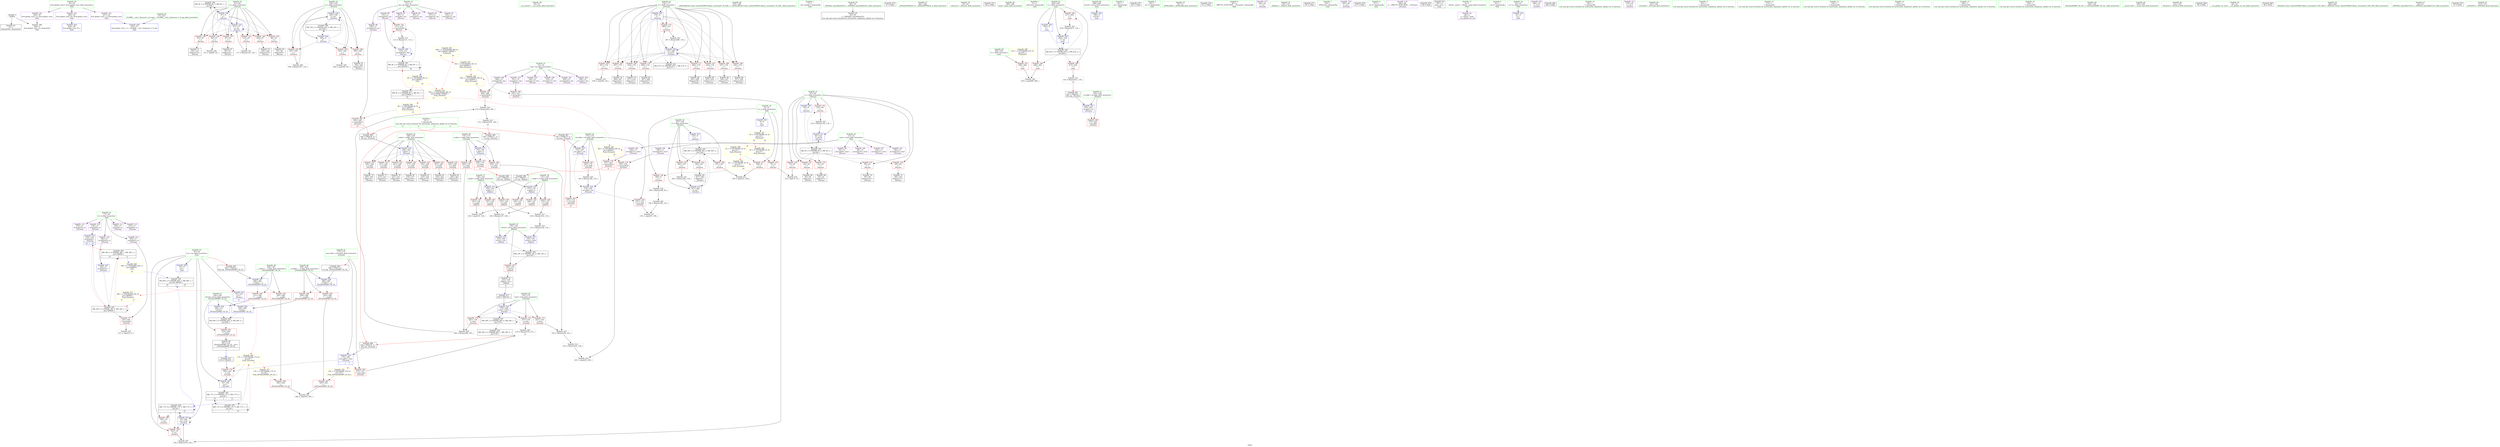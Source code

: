 digraph "SVFG" {
	label="SVFG";

	Node0x5649f27b2690 [shape=record,color=grey,label="{NodeID: 0\nNullPtr}"];
	Node0x5649f27b2690 -> Node0x5649f27d5890[style=solid];
	Node0x5649f27b2690 -> Node0x5649f27d8010[style=solid];
	Node0x5649f27f9c40 [shape=record,color=black,label="{NodeID: 360\nMR_6V_2 = PHI(MR_6V_4, MR_6V_1, )\npts\{68 \}\n}"];
	Node0x5649f27f9c40 -> Node0x5649f27d81e0[style=dashed];
	Node0x5649f27d7560 [shape=record,color=red,label="{NodeID: 194\n349\<--329\n\<--j\n_Z5solvei\n}"];
	Node0x5649f27d7560 -> Node0x5649f27d6fb0[style=solid];
	Node0x5649f27d4720 [shape=record,color=purple,label="{NodeID: 111\n206\<--17\narrayidx\<--b\n_Z3runiiii\n}"];
	Node0x5649f27d2930 [shape=record,color=green,label="{NodeID: 28\n50\<--51\n__cxa_atexit\<--__cxa_atexit_field_insensitive\n}"];
	Node0x5649f28199c0 [shape=record,color=black,label="{NodeID: 471\n228 = PHI(132, )\n}"];
	Node0x5649f28199c0 -> Node0x5649f27d8ee0[style=solid];
	Node0x5649f27d8d40 [shape=record,color=blue,label="{NodeID: 222\n176\<--9\ni\<--\n_Z3runiiii\n}"];
	Node0x5649f27d8d40 -> Node0x5649f27dbbb0[style=dashed];
	Node0x5649f27d8d40 -> Node0x5649f27dbc80[style=dashed];
	Node0x5649f27d8d40 -> Node0x5649f27dbd50[style=dashed];
	Node0x5649f27d8d40 -> Node0x5649f27dbe20[style=dashed];
	Node0x5649f27d8d40 -> Node0x5649f27dbef0[style=dashed];
	Node0x5649f27d8d40 -> Node0x5649f27dbfc0[style=dashed];
	Node0x5649f27d8d40 -> Node0x5649f27dc090[style=dashed];
	Node0x5649f27d8d40 -> Node0x5649f27dc160[style=dashed];
	Node0x5649f27d8d40 -> Node0x5649f27dc230[style=dashed];
	Node0x5649f27d8d40 -> Node0x5649f27d9080[style=dashed];
	Node0x5649f27d8d40 -> Node0x5649f27f4310[style=dashed];
	Node0x5649f27da760 [shape=record,color=red,label="{NodeID: 139\n101\<--67\n\<--j\n_Z4scanv\n}"];
	Node0x5649f27da760 -> Node0x5649f27d5f70[style=solid];
	Node0x5649f27d5220 [shape=record,color=green,label="{NodeID: 56\n379\<--380\n_ZSt4endlIcSt11char_traitsIcEERSt13basic_ostreamIT_T0_ES6_\<--_ZSt4endlIcSt11char_traitsIcEERSt13basic_ostreamIT_T0_ES6__field_insensitive\n}"];
	Node0x5649f27e7a70 [shape=record,color=grey,label="{NodeID: 333\n202 = cmp(201, 82, )\n}"];
	Node0x5649f27dbe20 [shape=record,color=red,label="{NodeID: 167\n224\<--176\n\<--i\n_Z3runiiii\n}"];
	Node0x5649f27dbe20 -> Node0x5649f27d66c0[style=solid];
	Node0x5649f27d6a00 [shape=record,color=black,label="{NodeID: 84\n257\<--256\nidxprom22\<--\n_Z3runiiii\n}"];
	Node0x5649f27d0c70 [shape=record,color=green,label="{NodeID: 1\n7\<--1\n__dso_handle\<--dummyObj\nGlob }"];
	Node0x5649f27fa140 [shape=record,color=black,label="{NodeID: 361\nMR_8V_2 = PHI(MR_8V_3, MR_8V_1, )\npts\{120000 \}\n|{|<s3>18}}"];
	Node0x5649f27fa140 -> Node0x5649f27da9d0[style=dashed];
	Node0x5649f27fa140 -> Node0x5649f27d82b0[style=dashed];
	Node0x5649f27fa140 -> Node0x5649f27fa140[style=dashed];
	Node0x5649f27fa140:s3 -> Node0x5649f2805180[style=dashed,color=blue];
	Node0x5649f27d7630 [shape=record,color=red,label="{NodeID: 195\n357\<--329\n\<--j\n_Z5solvei\n}"];
	Node0x5649f27d7630 -> Node0x5649f27e5670[style=solid];
	Node0x5649f27d47f0 [shape=record,color=purple,label="{NodeID: 112\n209\<--17\narrayidx3\<--b\n_Z3runiiii\n}"];
	Node0x5649f27d47f0 -> Node0x5649f27dc640[style=solid];
	Node0x5649f27d2a30 [shape=record,color=green,label="{NodeID: 29\n49\<--55\n_ZNSt8ios_base4InitD1Ev\<--_ZNSt8ios_base4InitD1Ev_field_insensitive\n}"];
	Node0x5649f27d2a30 -> Node0x5649f27d5a60[style=solid];
	Node0x5649f2819b50 [shape=record,color=black,label="{NodeID: 472\n47 = PHI()\n}"];
	Node0x5649f27d8e10 [shape=record,color=blue,label="{NodeID: 223\n218\<--118\narrayidx8\<--\n_Z3runiiii\n|{<s0>10|<s1>10}}"];
	Node0x5649f27d8e10:s0 -> Node0x5649f27f4d10[style=dashed,color=red];
	Node0x5649f27d8e10:s1 -> Node0x5649f27f9240[style=dashed,color=red];
	Node0x5649f27da830 [shape=record,color=red,label="{NodeID: 140\n108\<--67\n\<--j\n_Z4scanv\n}"];
	Node0x5649f27da830 -> Node0x5649f27d6110[style=solid];
	Node0x5649f27d5320 [shape=record,color=green,label="{NodeID: 57\n381\<--382\n_ZNSolsEPFRSoS_E\<--_ZNSolsEPFRSoS_E_field_insensitive\n}"];
	Node0x5649f27e7bf0 [shape=record,color=grey,label="{NodeID: 334\n241 = cmp(233, 240, )\n}"];
	Node0x5649f27dbef0 [shape=record,color=red,label="{NodeID: 168\n237\<--176\n\<--i\n_Z3runiiii\n}"];
	Node0x5649f27dbef0 -> Node0x5649f27d6860[style=solid];
	Node0x5649f27d6ad0 [shape=record,color=black,label="{NodeID: 85\n264\<--263\nidxprom25\<--\n_Z3runiiii\n}"];
	Node0x5649f27d0d00 [shape=record,color=green,label="{NodeID: 2\n9\<--1\n\<--dummyObj\nCan only get source location for instruction, argument, global var or function.|{<s0>11|<s1>11|<s2>11|<s3>11}}"];
	Node0x5649f27d0d00:s0 -> Node0x5649f281a810[style=solid,color=red];
	Node0x5649f27d0d00:s1 -> Node0x5649f281aa20[style=solid,color=red];
	Node0x5649f27d0d00:s2 -> Node0x5649f281aba0[style=solid,color=red];
	Node0x5649f27d0d00:s3 -> Node0x5649f281ad20[style=solid,color=red];
	Node0x5649f27d7700 [shape=record,color=red,label="{NodeID: 196\n352\<--351\n\<--arrayidx5\n_Z5solvei\n}"];
	Node0x5649f27d7700 -> Node0x5649f27e5370[style=solid];
	Node0x5649f27d48c0 [shape=record,color=purple,label="{NodeID: 113\n215\<--17\narrayidx6\<--b\n_Z3runiiii\n}"];
	Node0x5649f27d2b30 [shape=record,color=green,label="{NodeID: 30\n62\<--63\n_Z4scanv\<--_Z4scanv_field_insensitive\n}"];
	Node0x5649f2819c20 [shape=record,color=black,label="{NodeID: 473\n104 = PHI()\n}"];
	Node0x5649f27dd7e0 [shape=record,color=yellow,style=double,label="{NodeID: 390\n8V_1 = ENCHI(MR_8V_0)\npts\{120000 \}\nFun[_Z3runiiii]|{|<s1>10}}"];
	Node0x5649f27dd7e0 -> Node0x5649f27dc8b0[style=dashed];
	Node0x5649f27dd7e0:s1 -> Node0x5649f27dd7e0[style=dashed,color=red];
	Node0x5649f27e5370 [shape=record,color=grey,label="{NodeID: 307\n354 = Binary(353, 352, )\n}"];
	Node0x5649f27e5370 -> Node0x5649f27e16a0[style=solid];
	Node0x5649f27d8ee0 [shape=record,color=blue,label="{NodeID: 224\n178\<--228\nwait\<--call13\n_Z3runiiii\n}"];
	Node0x5649f27d8ee0 -> Node0x5649f27dc300[style=dashed];
	Node0x5649f27d8ee0 -> Node0x5649f27dc3d0[style=dashed];
	Node0x5649f27d8ee0 -> Node0x5649f27dc4a0[style=dashed];
	Node0x5649f27d8ee0 -> Node0x5649f27f8d40[style=dashed];
	Node0x5649f27da900 [shape=record,color=red,label="{NodeID: 141\n116\<--67\n\<--j\n_Z4scanv\n}"];
	Node0x5649f27da900 -> Node0x5649f27e5af0[style=solid];
	Node0x5649f27d5420 [shape=record,color=green,label="{NodeID: 58\n395\<--396\nmain\<--main_field_insensitive\n}"];
	Node0x5649f27e7d70 [shape=record,color=grey,label="{NodeID: 335\n211 = cmp(210, 9, )\n}"];
	Node0x5649f27dbfc0 [shape=record,color=red,label="{NodeID: 169\n256\<--176\n\<--i\n_Z3runiiii\n}"];
	Node0x5649f27dbfc0 -> Node0x5649f27d6a00[style=solid];
	Node0x5649f27d6ba0 [shape=record,color=black,label="{NodeID: 86\n267\<--266\nidxprom27\<--\n_Z3runiiii\n}"];
	Node0x5649f27d0d90 [shape=record,color=green,label="{NodeID: 3\n21\<--1\n_ZSt3cin\<--dummyObj\nGlob }"];
	Node0x5649f27d77d0 [shape=record,color=red,label="{NodeID: 197\n409\<--400\n\<--t\nmain\n}"];
	Node0x5649f27d77d0 -> Node0x5649f27e7ef0[style=solid];
	Node0x5649f27d4990 [shape=record,color=purple,label="{NodeID: 114\n218\<--17\narrayidx8\<--b\n_Z3runiiii\n}"];
	Node0x5649f27d4990 -> Node0x5649f27d8e10[style=solid];
	Node0x5649f27d2c30 [shape=record,color=green,label="{NodeID: 31\n65\<--66\ni\<--i_field_insensitive\n_Z4scanv\n}"];
	Node0x5649f27d2c30 -> Node0x5649f27da010[style=solid];
	Node0x5649f27d2c30 -> Node0x5649f27da0e0[style=solid];
	Node0x5649f27d2c30 -> Node0x5649f27da1b0[style=solid];
	Node0x5649f27d2c30 -> Node0x5649f27da280[style=solid];
	Node0x5649f27d2c30 -> Node0x5649f27da350[style=solid];
	Node0x5649f27d2c30 -> Node0x5649f27da420[style=solid];
	Node0x5649f27d2c30 -> Node0x5649f27d8110[style=solid];
	Node0x5649f27d2c30 -> Node0x5649f27d8450[style=solid];
	Node0x5649f2819cf0 [shape=record,color=black,label="{NodeID: 474\n193 = PHI(291, )\n}"];
	Node0x5649f2819cf0 -> Node0x5649f27dc570[style=solid];
	Node0x5649f27dd8c0 [shape=record,color=yellow,style=double,label="{NodeID: 391\n32V_1 = ENCHI(MR_32V_0)\npts\{140000 \}\nFun[_Z3runiiii]|{|<s2>10}}"];
	Node0x5649f27dd8c0 -> Node0x5649f27dc710[style=dashed];
	Node0x5649f27dd8c0 -> Node0x5649f27dc7e0[style=dashed];
	Node0x5649f27dd8c0:s2 -> Node0x5649f27dd8c0[style=dashed,color=red];
	Node0x5649f27e54f0 [shape=record,color=grey,label="{NodeID: 308\n262 = Binary(260, 261, )\n}"];
	Node0x5649f27e54f0 -> Node0x5649f27e63f0[style=solid];
	Node0x5649f27d8fb0 [shape=record,color=blue,label="{NodeID: 225\n282\<--9\narrayidx35\<--\n_Z3runiiii\n}"];
	Node0x5649f27d8fb0 -> Node0x5649f27f9240[style=dashed];
	Node0x5649f27da9d0 [shape=record,color=red,label="{NodeID: 142\n111\<--110\n\<--arrayidx20\n_Z4scanv\n}"];
	Node0x5649f27da9d0 -> Node0x5649f27e5c70[style=solid];
	Node0x5649f27d5520 [shape=record,color=green,label="{NodeID: 59\n398\<--399\nretval\<--retval_field_insensitive\nmain\n}"];
	Node0x5649f27d5520 -> Node0x5649f27e1910[style=solid];
	Node0x5649f27e7ef0 [shape=record,color=grey,label="{NodeID: 336\n410 = cmp(408, 409, )\n}"];
	Node0x5649f27dc090 [shape=record,color=red,label="{NodeID: 170\n266\<--176\n\<--i\n_Z3runiiii\n}"];
	Node0x5649f27dc090 -> Node0x5649f27d6ba0[style=solid];
	Node0x5649f27d6c70 [shape=record,color=black,label="{NodeID: 87\n278\<--277\nidxprom32\<--\n_Z3runiiii\n}"];
	Node0x5649f27d0e20 [shape=record,color=green,label="{NodeID: 4\n24\<--1\n.str\<--dummyObj\nGlob }"];
	Node0x5649f27fb040 [shape=record,color=black,label="{NodeID: 364\nMR_40V_3 = PHI(MR_40V_4, MR_40V_2, )\npts\{295 \}\n}"];
	Node0x5649f27fb040 -> Node0x5649f27dca50[style=dashed];
	Node0x5649f27d78a0 [shape=record,color=red,label="{NodeID: 198\n408\<--402\n\<--i\nmain\n}"];
	Node0x5649f27d78a0 -> Node0x5649f27e7ef0[style=solid];
	Node0x5649f27d4a60 [shape=record,color=purple,label="{NodeID: 115\n279\<--17\narrayidx33\<--b\n_Z3runiiii\n}"];
	Node0x5649f27d2d00 [shape=record,color=green,label="{NodeID: 32\n67\<--68\nj\<--j_field_insensitive\n_Z4scanv\n}"];
	Node0x5649f27d2d00 -> Node0x5649f27da4f0[style=solid];
	Node0x5649f27d2d00 -> Node0x5649f27da5c0[style=solid];
	Node0x5649f27d2d00 -> Node0x5649f27da690[style=solid];
	Node0x5649f27d2d00 -> Node0x5649f27da760[style=solid];
	Node0x5649f27d2d00 -> Node0x5649f27da830[style=solid];
	Node0x5649f27d2d00 -> Node0x5649f27da900[style=solid];
	Node0x5649f27d2d00 -> Node0x5649f27d81e0[style=solid];
	Node0x5649f27d2d00 -> Node0x5649f27d8380[style=solid];
	Node0x5649f2819e50 [shape=record,color=black,label="{NodeID: 475\n367 = PHI()\n}"];
	Node0x5649f27dd9a0 [shape=record,color=yellow,style=double,label="{NodeID: 392\n34V_1 = ENCHI(MR_34V_0)\npts\{160000 \}\nFun[_Z3runiiii]|{|<s1>10}}"];
	Node0x5649f27dd9a0 -> Node0x5649f27dc980[style=dashed];
	Node0x5649f27dd9a0:s1 -> Node0x5649f27dd9a0[style=dashed,color=red];
	Node0x5649f27e5670 [shape=record,color=grey,label="{NodeID: 309\n358 = Binary(357, 118, )\n}"];
	Node0x5649f27e5670 -> Node0x5649f27e1770[style=solid];
	Node0x5649f27d9080 [shape=record,color=blue,label="{NodeID: 226\n176\<--287\ni\<--inc37\n_Z3runiiii\n}"];
	Node0x5649f27d9080 -> Node0x5649f27dbbb0[style=dashed];
	Node0x5649f27d9080 -> Node0x5649f27dbc80[style=dashed];
	Node0x5649f27d9080 -> Node0x5649f27dbd50[style=dashed];
	Node0x5649f27d9080 -> Node0x5649f27dbe20[style=dashed];
	Node0x5649f27d9080 -> Node0x5649f27dbef0[style=dashed];
	Node0x5649f27d9080 -> Node0x5649f27dbfc0[style=dashed];
	Node0x5649f27d9080 -> Node0x5649f27dc090[style=dashed];
	Node0x5649f27d9080 -> Node0x5649f27dc160[style=dashed];
	Node0x5649f27d9080 -> Node0x5649f27dc230[style=dashed];
	Node0x5649f27d9080 -> Node0x5649f27d9080[style=dashed];
	Node0x5649f27d9080 -> Node0x5649f27f4310[style=dashed];
	Node0x5649f27daaa0 [shape=record,color=red,label="{NodeID: 143\n159\<--135\n\<--retval\n_Z4distii\n}"];
	Node0x5649f27daaa0 -> Node0x5649f27d61e0[style=solid];
	Node0x5649f27d55f0 [shape=record,color=green,label="{NodeID: 60\n400\<--401\nt\<--t_field_insensitive\nmain\n}"];
	Node0x5649f27d55f0 -> Node0x5649f27d77d0[style=solid];
	Node0x5649f27e8070 [shape=record,color=grey,label="{NodeID: 337\n191 = cmp(187, 190, )\n}"];
	Node0x5649f27dc160 [shape=record,color=red,label="{NodeID: 171\n280\<--176\n\<--i\n_Z3runiiii\n}"];
	Node0x5649f27dc160 -> Node0x5649f27d6d40[style=solid];
	Node0x5649f27d6d40 [shape=record,color=black,label="{NodeID: 88\n281\<--280\nidxprom34\<--\n_Z3runiiii\n}"];
	Node0x5649f27d1660 [shape=record,color=green,label="{NodeID: 5\n26\<--1\n.str.1\<--dummyObj\nGlob }"];
	Node0x5649f27fb540 [shape=record,color=yellow,style=double,label="{NodeID: 365\n2V_1 = ENCHI(MR_2V_0)\npts\{10 \}\nFun[_Z4scanv]}"];
	Node0x5649f27fb540 -> Node0x5649f27d9c00[style=dashed];
	Node0x5649f27d7970 [shape=record,color=red,label="{NodeID: 199\n413\<--402\n\<--i\nmain\n}"];
	Node0x5649f27d7970 -> Node0x5649f27e6870[style=solid];
	Node0x5649f27d9420 [shape=record,color=purple,label="{NodeID: 116\n282\<--17\narrayidx35\<--b\n_Z3runiiii\n}"];
	Node0x5649f27d9420 -> Node0x5649f27d8fb0[style=solid];
	Node0x5649f27d2dd0 [shape=record,color=green,label="{NodeID: 33\n70\<--71\n_ZNSirsERi\<--_ZNSirsERi_field_insensitive\n}"];
	Node0x5649f2819f20 [shape=record,color=black,label="{NodeID: 476\n371 = PHI()\n}"];
	Node0x5649f27e57f0 [shape=record,color=grey,label="{NodeID: 310\n363 = Binary(362, 118, )\n}"];
	Node0x5649f27e57f0 -> Node0x5649f27e1840[style=solid];
	Node0x5649f27d9150 [shape=record,color=blue,label="{NodeID: 227\n296\<--292\n__a.addr\<--__a\n_ZSt3minIiERKT_S2_S2_\n}"];
	Node0x5649f27d9150 -> Node0x5649f27dcb20[style=dashed];
	Node0x5649f27d9150 -> Node0x5649f27dcbf0[style=dashed];
	Node0x5649f27dab70 [shape=record,color=red,label="{NodeID: 144\n144\<--137\n\<--x.addr\n_Z4distii\n}"];
	Node0x5649f27dab70 -> Node0x5649f27e81f0[style=solid];
	Node0x5649f27d56c0 [shape=record,color=green,label="{NodeID: 61\n402\<--403\ni\<--i_field_insensitive\nmain\n}"];
	Node0x5649f27d56c0 -> Node0x5649f27d78a0[style=solid];
	Node0x5649f27d56c0 -> Node0x5649f27d7970[style=solid];
	Node0x5649f27d56c0 -> Node0x5649f27d7a40[style=solid];
	Node0x5649f27d56c0 -> Node0x5649f27e19e0[style=solid];
	Node0x5649f27d56c0 -> Node0x5649f27e1ab0[style=solid];
	Node0x5649f27e81f0 [shape=record,color=grey,label="{NodeID: 338\n145 = cmp(143, 144, )\n}"];
	Node0x5649f27dc230 [shape=record,color=red,label="{NodeID: 172\n286\<--176\n\<--i\n_Z3runiiii\n}"];
	Node0x5649f27dc230 -> Node0x5649f27e69f0[style=solid];
	Node0x5649f27d6e10 [shape=record,color=black,label="{NodeID: 89\n291\<--314\n_ZSt3minIiERKT_S2_S2__ret\<--\n_ZSt3minIiERKT_S2_S2_\n|{<s0>7}}"];
	Node0x5649f27d6e10:s0 -> Node0x5649f2819cf0[style=solid,color=blue];
	Node0x5649f27d16f0 [shape=record,color=green,label="{NodeID: 6\n28\<--1\n__PRETTY_FUNCTION__._Z3runiiii\<--dummyObj\nGlob }"];
	Node0x5649f27d7a40 [shape=record,color=red,label="{NodeID: 200\n417\<--402\n\<--i\nmain\n}"];
	Node0x5649f27d7a40 -> Node0x5649f27e6b70[style=solid];
	Node0x5649f27d94f0 [shape=record,color=purple,label="{NodeID: 117\n244\<--24\n\<--.str\n_Z3runiiii\n}"];
	Node0x5649f27d2ed0 [shape=record,color=green,label="{NodeID: 34\n130\<--131\n_Z4distii\<--_Z4distii_field_insensitive\n}"];
	Node0x5649f2819ff0 [shape=record,color=black,label="{NodeID: 477\n375 = PHI()\n}"];
	Node0x5649f27e5970 [shape=record,color=grey,label="{NodeID: 311\n149 = Binary(147, 148, )\n}"];
	Node0x5649f27e5970 -> Node0x5649f27d86c0[style=solid];
	Node0x5649f27d9220 [shape=record,color=blue,label="{NodeID: 228\n298\<--293\n__b.addr\<--__b\n_ZSt3minIiERKT_S2_S2_\n}"];
	Node0x5649f27d9220 -> Node0x5649f27dccc0[style=dashed];
	Node0x5649f27d9220 -> Node0x5649f27dcd90[style=dashed];
	Node0x5649f27dac40 [shape=record,color=red,label="{NodeID: 145\n148\<--137\n\<--x.addr\n_Z4distii\n}"];
	Node0x5649f27dac40 -> Node0x5649f27e5970[style=solid];
	Node0x5649f27d5790 [shape=record,color=green,label="{NodeID: 62\n37\<--422\n_GLOBAL__sub_I_ifsmirnov_2_0.cpp\<--_GLOBAL__sub_I_ifsmirnov_2_0.cpp_field_insensitive\n}"];
	Node0x5649f27d5790 -> Node0x5649f27d7f10[style=solid];
	Node0x5649f27dc300 [shape=record,color=red,label="{NodeID: 173\n231\<--178\n\<--wait\n_Z3runiiii\n}"];
	Node0x5649f27dc300 -> Node0x5649f27e5f70[style=solid];
	Node0x5649f27d6ee0 [shape=record,color=black,label="{NodeID: 90\n347\<--346\nidxprom\<--\n_Z5solvei\n}"];
	Node0x5649f27d1780 [shape=record,color=green,label="{NodeID: 7\n30\<--1\n_ZSt4cout\<--dummyObj\nGlob }"];
	Node0x5649f27d7b10 [shape=record,color=blue,label="{NodeID: 201\n8\<--9\nn\<--\nGlob }"];
	Node0x5649f27d7b10 -> Node0x5649f27dde30[style=dashed];
	Node0x5649f27d95c0 [shape=record,color=purple,label="{NodeID: 118\n245\<--26\n\<--.str.1\n_Z3runiiii\n}"];
	Node0x5649f27d2fd0 [shape=record,color=green,label="{NodeID: 35\n135\<--136\nretval\<--retval_field_insensitive\n_Z4distii\n}"];
	Node0x5649f27d2fd0 -> Node0x5649f27daaa0[style=solid];
	Node0x5649f27d2fd0 -> Node0x5649f27d86c0[style=solid];
	Node0x5649f27d2fd0 -> Node0x5649f27d8790[style=solid];
	Node0x5649f281a0c0 [shape=record,color=black,label="{NodeID: 478\n377 = PHI()\n}"];
	Node0x5649f27e5af0 [shape=record,color=grey,label="{NodeID: 312\n117 = Binary(116, 118, )\n}"];
	Node0x5649f27e5af0 -> Node0x5649f27d8380[style=solid];
	Node0x5649f27d92f0 [shape=record,color=blue,label="{NodeID: 229\n294\<--308\nretval\<--\n_ZSt3minIiERKT_S2_S2_\n}"];
	Node0x5649f27d92f0 -> Node0x5649f27fb040[style=dashed];
	Node0x5649f27dad10 [shape=record,color=red,label="{NodeID: 146\n152\<--137\n\<--x.addr\n_Z4distii\n}"];
	Node0x5649f27dad10 -> Node0x5649f27e6270[style=solid];
	Node0x5649f27d5890 [shape=record,color=black,label="{NodeID: 63\n2\<--3\ndummyVal\<--dummyVal\n}"];
	Node0x5649f27dc3d0 [shape=record,color=red,label="{NodeID: 174\n261\<--178\n\<--wait\n_Z3runiiii\n}"];
	Node0x5649f27dc3d0 -> Node0x5649f27e54f0[style=solid];
	Node0x5649f27d6fb0 [shape=record,color=black,label="{NodeID: 91\n350\<--349\nidxprom4\<--\n_Z5solvei\n}"];
	Node0x5649f27d1810 [shape=record,color=green,label="{NodeID: 8\n31\<--1\n.str.2\<--dummyObj\nGlob }"];
	Node0x5649f27d7c10 [shape=record,color=blue,label="{NodeID: 202\n19\<--9\nres\<--\nGlob }"];
	Node0x5649f27d7c10 -> Node0x5649f27f7010[style=dashed];
	Node0x5649f27d9690 [shape=record,color=purple,label="{NodeID: 119\n246\<--28\n\<--__PRETTY_FUNCTION__._Z3runiiii\n_Z3runiiii\n}"];
	Node0x5649f27d30a0 [shape=record,color=green,label="{NodeID: 36\n137\<--138\nx.addr\<--x.addr_field_insensitive\n_Z4distii\n}"];
	Node0x5649f27d30a0 -> Node0x5649f27dab70[style=solid];
	Node0x5649f27d30a0 -> Node0x5649f27dac40[style=solid];
	Node0x5649f27d30a0 -> Node0x5649f27dad10[style=solid];
	Node0x5649f27d30a0 -> Node0x5649f27d8520[style=solid];
	Node0x5649f281a1c0 [shape=record,color=black,label="{NodeID: 479\n378 = PHI()\n}"];
	Node0x5649f27e5c70 [shape=record,color=grey,label="{NodeID: 313\n112 = Binary(111, 113, )\n}"];
	Node0x5649f27e5c70 -> Node0x5649f27d82b0[style=solid];
	Node0x5649f27e1290 [shape=record,color=blue,label="{NodeID: 230\n294\<--311\nretval\<--\n_ZSt3minIiERKT_S2_S2_\n}"];
	Node0x5649f27e1290 -> Node0x5649f27fb040[style=dashed];
	Node0x5649f27dade0 [shape=record,color=red,label="{NodeID: 147\n143\<--139\n\<--y.addr\n_Z4distii\n}"];
	Node0x5649f27dade0 -> Node0x5649f27e81f0[style=solid];
	Node0x5649f27d5990 [shape=record,color=black,label="{NodeID: 64\n397\<--9\nmain_ret\<--\nmain\n}"];
	Node0x5649f27dc4a0 [shape=record,color=red,label="{NodeID: 175\n273\<--178\n\<--wait\n_Z3runiiii\n}"];
	Node0x5649f27dc4a0 -> Node0x5649f27e6ff0[style=solid];
	Node0x5649f27d7080 [shape=record,color=purple,label="{NodeID: 92\n46\<--4\n\<--_ZStL8__ioinit\n__cxx_global_var_init\n}"];
	Node0x5649f27d18a0 [shape=record,color=green,label="{NodeID: 9\n33\<--1\n.str.3\<--dummyObj\nGlob }"];
	Node0x5649f27fc300 [shape=record,color=yellow,style=double,label="{NodeID: 369\n2V_1 = ENCHI(MR_2V_0)\npts\{10 \}\nFun[_Z5solvei]|{|<s1>11}}"];
	Node0x5649f27fc300 -> Node0x5649f27d9da0[style=dashed];
	Node0x5649f27fc300:s1 -> Node0x5649f27fcef0[style=dashed,color=red];
	Node0x5649f27d7d10 [shape=record,color=blue,label="{NodeID: 203\n22\<--9\ncc\<--\nGlob }"];
	Node0x5649f27d9760 [shape=record,color=purple,label="{NodeID: 120\n366\<--31\n\<--.str.2\n_Z5solvei\n}"];
	Node0x5649f27d3170 [shape=record,color=green,label="{NodeID: 37\n139\<--140\ny.addr\<--y.addr_field_insensitive\n_Z4distii\n}"];
	Node0x5649f27d3170 -> Node0x5649f27dade0[style=solid];
	Node0x5649f27d3170 -> Node0x5649f27daeb0[style=solid];
	Node0x5649f27d3170 -> Node0x5649f27daf80[style=solid];
	Node0x5649f27d3170 -> Node0x5649f27d85f0[style=solid];
	Node0x5649f281a290 [shape=record,color=black,label="{NodeID: 480\n405 = PHI()\n}"];
	Node0x5649f27dde30 [shape=record,color=yellow,style=double,label="{NodeID: 397\n2V_1 = ENCHI(MR_2V_0)\npts\{10 \}\nFun[main]|{<s0>18|<s1>19}}"];
	Node0x5649f27dde30:s0 -> Node0x5649f27fb540[style=dashed,color=red];
	Node0x5649f27dde30:s1 -> Node0x5649f27fc300[style=dashed,color=red];
	Node0x5649f27e5df0 [shape=record,color=grey,label="{NodeID: 314\n233 = Binary(232, 156, )\n}"];
	Node0x5649f27e5df0 -> Node0x5649f27e7bf0[style=solid];
	Node0x5649f27e1360 [shape=record,color=blue,label="{NodeID: 231\n325\<--324\ntn.addr\<--tn\n_Z5solvei\n}"];
	Node0x5649f27e1360 -> Node0x5649f27dd000[style=dashed];
	Node0x5649f27daeb0 [shape=record,color=red,label="{NodeID: 148\n147\<--139\n\<--y.addr\n_Z4distii\n}"];
	Node0x5649f27daeb0 -> Node0x5649f27e5970[style=solid];
	Node0x5649f27d5a60 [shape=record,color=black,label="{NodeID: 65\n48\<--49\n\<--_ZNSt8ios_base4InitD1Ev\nCan only get source location for instruction, argument, global var or function.}"];
	Node0x5649f27f3e10 [shape=record,color=black,label="{NodeID: 342\nMR_17V_3 = PHI(MR_17V_2, MR_17V_4, )\npts\{20 \}\n|{<s0>10|<s1>11}}"];
	Node0x5649f27f3e10:s0 -> Node0x5649f27f8340[style=dashed,color=blue];
	Node0x5649f27f3e10:s1 -> Node0x5649f27f5210[style=dashed,color=blue];
	Node0x5649f27dc570 [shape=record,color=red,label="{NodeID: 176\n196\<--193\n\<--call\n_Z3runiiii\n}"];
	Node0x5649f27dc570 -> Node0x5649f27d8c70[style=solid];
	Node0x5649f27d7150 [shape=record,color=purple,label="{NodeID: 93\n86\<--11\narrayidx\<--go\n_Z4scanv\n}"];
	Node0x5649f27d1930 [shape=record,color=green,label="{NodeID: 10\n36\<--1\n\<--dummyObj\nCan only get source location for instruction, argument, global var or function.}"];
	Node0x5649f27d7e10 [shape=record,color=blue,label="{NodeID: 204\n426\<--36\nllvm.global_ctors_0\<--\nGlob }"];
	Node0x5649f27d9830 [shape=record,color=purple,label="{NodeID: 121\n374\<--33\n\<--.str.3\n_Z5solvei\n}"];
	Node0x5649f27d3240 [shape=record,color=green,label="{NodeID: 38\n161\<--162\n_Z3runiiii\<--_Z3runiiii_field_insensitive\n}"];
	Node0x5649f281a360 [shape=record,color=black,label="{NodeID: 481\n324 = PHI(414, )\n0th arg _Z5solvei }"];
	Node0x5649f281a360 -> Node0x5649f27e1360[style=solid];
	Node0x5649f27e5f70 [shape=record,color=grey,label="{NodeID: 315\n232 = Binary(230, 231, )\n}"];
	Node0x5649f27e5f70 -> Node0x5649f27e5df0[style=solid];
	Node0x5649f27e1430 [shape=record,color=blue,label="{NodeID: 232\n19\<--333\nres\<--\n_Z5solvei\n|{<s0>11}}"];
	Node0x5649f27e1430:s0 -> Node0x5649f27fd000[style=dashed,color=red];
	Node0x5649f27daf80 [shape=record,color=red,label="{NodeID: 149\n153\<--139\n\<--y.addr\n_Z4distii\n}"];
	Node0x5649f27daf80 -> Node0x5649f27e6270[style=solid];
	Node0x5649f27d5b60 [shape=record,color=black,label="{NodeID: 66\n85\<--84\nidxprom\<--\n_Z4scanv\n}"];
	Node0x5649f27f4310 [shape=record,color=black,label="{NodeID: 343\nMR_27V_2 = PHI(MR_27V_1, MR_27V_4, )\npts\{177 \}\n}"];
	Node0x5649f27dc640 [shape=record,color=red,label="{NodeID: 177\n210\<--209\n\<--arrayidx3\n_Z3runiiii\n}"];
	Node0x5649f27dc640 -> Node0x5649f27e7d70[style=solid];
	Node0x5649f27d7220 [shape=record,color=purple,label="{NodeID: 94\n89\<--11\narrayidx5\<--go\n_Z4scanv\n}"];
	Node0x5649f27d19c0 [shape=record,color=green,label="{NodeID: 11\n82\<--1\n\<--dummyObj\nCan only get source location for instruction, argument, global var or function.}"];
	Node0x5649f27d7f10 [shape=record,color=blue,label="{NodeID: 205\n427\<--37\nllvm.global_ctors_1\<--_GLOBAL__sub_I_ifsmirnov_2_0.cpp\nGlob }"];
	Node0x5649f27d9900 [shape=record,color=purple,label="{NodeID: 122\n426\<--35\nllvm.global_ctors_0\<--llvm.global_ctors\nGlob }"];
	Node0x5649f27d9900 -> Node0x5649f27d7e10[style=solid];
	Node0x5649f27d3340 [shape=record,color=green,label="{NodeID: 39\n168\<--169\nv.addr\<--v.addr_field_insensitive\n_Z3runiiii\n}"];
	Node0x5649f27d3340 -> Node0x5649f27db050[style=solid];
	Node0x5649f27d3340 -> Node0x5649f27db120[style=solid];
	Node0x5649f27d3340 -> Node0x5649f27db1f0[style=solid];
	Node0x5649f27d3340 -> Node0x5649f27db2c0[style=solid];
	Node0x5649f27d3340 -> Node0x5649f27db390[style=solid];
	Node0x5649f27d3340 -> Node0x5649f27db460[style=solid];
	Node0x5649f27d3340 -> Node0x5649f27db530[style=solid];
	Node0x5649f27d3340 -> Node0x5649f27d8860[style=solid];
	Node0x5649f281a590 [shape=record,color=black,label="{NodeID: 482\n292 = PHI(19, )\n0th arg _ZSt3minIiERKT_S2_S2_ }"];
	Node0x5649f281a590 -> Node0x5649f27d9150[style=solid];
	Node0x5649f27de020 [shape=record,color=yellow,style=double,label="{NodeID: 399\n61V_1 = ENCHI(MR_61V_0)\npts\{401 \}\nFun[main]}"];
	Node0x5649f27de020 -> Node0x5649f27d77d0[style=dashed];
	Node0x5649f27e60f0 [shape=record,color=grey,label="{NodeID: 316\n155 = Binary(156, 154, )\n}"];
	Node0x5649f27e60f0 -> Node0x5649f27d8790[style=solid];
	Node0x5649f27e1500 [shape=record,color=blue,label="{NodeID: 233\n327\<--9\ni\<--\n_Z5solvei\n}"];
	Node0x5649f27e1500 -> Node0x5649f27f5710[style=dashed];
	Node0x5649f27db050 [shape=record,color=red,label="{NodeID: 150\n204\<--168\n\<--v.addr\n_Z3runiiii\n}"];
	Node0x5649f27db050 -> Node0x5649f27d62b0[style=solid];
	Node0x5649f27d5c30 [shape=record,color=black,label="{NodeID: 67\n88\<--87\nidxprom4\<--\n_Z4scanv\n}"];
	Node0x5649f27f4810 [shape=record,color=black,label="{NodeID: 344\nMR_29V_2 = PHI(MR_29V_1, MR_29V_3, )\npts\{179 \}\n}"];
	Node0x5649f27dc710 [shape=record,color=red,label="{NodeID: 178\n227\<--226\n\<--arrayidx12\n_Z3runiiii\n|{<s0>8}}"];
	Node0x5649f27dc710:s0 -> Node0x5649f281afb0[style=solid,color=red];
	Node0x5649f27d72f0 [shape=record,color=purple,label="{NodeID: 95\n107\<--11\narrayidx18\<--go\n_Z4scanv\n}"];
	Node0x5649f27d1a50 [shape=record,color=green,label="{NodeID: 12\n113\<--1\n\<--dummyObj\nCan only get source location for instruction, argument, global var or function.}"];
	Node0x5649f27d8010 [shape=record,color=blue, style = dotted,label="{NodeID: 206\n428\<--3\nllvm.global_ctors_2\<--dummyVal\nGlob }"];
	Node0x5649f27d9a00 [shape=record,color=purple,label="{NodeID: 123\n427\<--35\nllvm.global_ctors_1\<--llvm.global_ctors\nGlob }"];
	Node0x5649f27d9a00 -> Node0x5649f27d7f10[style=solid];
	Node0x5649f27d3410 [shape=record,color=green,label="{NodeID: 40\n170\<--171\nt.addr\<--t.addr_field_insensitive\n_Z3runiiii\n}"];
	Node0x5649f27d3410 -> Node0x5649f27db600[style=solid];
	Node0x5649f27d3410 -> Node0x5649f27db6d0[style=solid];
	Node0x5649f27d3410 -> Node0x5649f27db7a0[style=solid];
	Node0x5649f27d3410 -> Node0x5649f27d8930[style=solid];
	Node0x5649f281a6d0 [shape=record,color=black,label="{NodeID: 483\n293 = PHI(172, )\n1st arg _ZSt3minIiERKT_S2_S2_ }"];
	Node0x5649f281a6d0 -> Node0x5649f27d9220[style=solid];
	Node0x5649f27e6270 [shape=record,color=grey,label="{NodeID: 317\n154 = Binary(152, 153, )\n}"];
	Node0x5649f27e6270 -> Node0x5649f27e60f0[style=solid];
	Node0x5649f27e15d0 [shape=record,color=blue,label="{NodeID: 234\n329\<--9\nj\<--\n_Z5solvei\n}"];
	Node0x5649f27e15d0 -> Node0x5649f27d7490[style=dashed];
	Node0x5649f27e15d0 -> Node0x5649f27d7560[style=dashed];
	Node0x5649f27e15d0 -> Node0x5649f27d7630[style=dashed];
	Node0x5649f27e15d0 -> Node0x5649f27e1770[style=dashed];
	Node0x5649f27e15d0 -> Node0x5649f27f5c10[style=dashed];
	Node0x5649f27db120 [shape=record,color=red,label="{NodeID: 151\n213\<--168\n\<--v.addr\n_Z3runiiii\n}"];
	Node0x5649f27db120 -> Node0x5649f27d6450[style=solid];
	Node0x5649f27d5d00 [shape=record,color=black,label="{NodeID: 68\n92\<--91\nidxprom7\<--\n_Z4scanv\n}"];
	Node0x5649f27f4d10 [shape=record,color=black,label="{NodeID: 345\nMR_36V_2 = PHI(MR_36V_1, MR_36V_3, )\npts\{180000 \}\n|{<s0>10|<s1>11}}"];
	Node0x5649f27f4d10:s0 -> Node0x5649f27d8fb0[style=dashed,color=blue];
	Node0x5649f27f4d10:s1 -> Node0x5649f28050a0[style=dashed,color=blue];
	Node0x5649f27dc7e0 [shape=record,color=red,label="{NodeID: 179\n240\<--239\n\<--arrayidx18\n_Z3runiiii\n}"];
	Node0x5649f27dc7e0 -> Node0x5649f27e7bf0[style=solid];
	Node0x5649f27d3af0 [shape=record,color=purple,label="{NodeID: 96\n110\<--11\narrayidx20\<--go\n_Z4scanv\n}"];
	Node0x5649f27d3af0 -> Node0x5649f27da9d0[style=solid];
	Node0x5649f27d3af0 -> Node0x5649f27d82b0[style=solid];
	Node0x5649f27d1ae0 [shape=record,color=green,label="{NodeID: 13\n118\<--1\n\<--dummyObj\nCan only get source location for instruction, argument, global var or function.}"];
	Node0x5649f27d8110 [shape=record,color=blue,label="{NodeID: 207\n65\<--9\ni\<--\n_Z4scanv\n}"];
	Node0x5649f27d8110 -> Node0x5649f27f9740[style=dashed];
	Node0x5649f27d9b00 [shape=record,color=purple,label="{NodeID: 124\n428\<--35\nllvm.global_ctors_2\<--llvm.global_ctors\nGlob }"];
	Node0x5649f27d9b00 -> Node0x5649f27d8010[style=solid];
	Node0x5649f27d34e0 [shape=record,color=green,label="{NodeID: 41\n172\<--173\nsum.addr\<--sum.addr_field_insensitive\n_Z3runiiii\n|{|<s2>7}}"];
	Node0x5649f27d34e0 -> Node0x5649f27db870[style=solid];
	Node0x5649f27d34e0 -> Node0x5649f27d8a00[style=solid];
	Node0x5649f27d34e0:s2 -> Node0x5649f281a6d0[style=solid,color=red];
	Node0x5649f281a810 [shape=record,color=black,label="{NodeID: 484\n164 = PHI(259, 9, )\n0th arg _Z3runiiii }"];
	Node0x5649f281a810 -> Node0x5649f27d8860[style=solid];
	Node0x5649f27e63f0 [shape=record,color=grey,label="{NodeID: 318\n270 = Binary(262, 269, )\n}"];
	Node0x5649f27e63f0 -> Node0x5649f27e7170[style=solid];
	Node0x5649f27e16a0 [shape=record,color=blue,label="{NodeID: 235\n19\<--354\nres\<--add\n_Z5solvei\n}"];
	Node0x5649f27e16a0 -> Node0x5649f27d9e70[style=dashed];
	Node0x5649f27e16a0 -> Node0x5649f27e16a0[style=dashed];
	Node0x5649f27e16a0 -> Node0x5649f27f5210[style=dashed];
	Node0x5649f27db1f0 [shape=record,color=red,label="{NodeID: 152\n221\<--168\n\<--v.addr\n_Z3runiiii\n}"];
	Node0x5649f27db1f0 -> Node0x5649f27d65f0[style=solid];
	Node0x5649f27d5dd0 [shape=record,color=black,label="{NodeID: 69\n95\<--94\nidxprom9\<--\n_Z4scanv\n}"];
	Node0x5649f27f5210 [shape=record,color=black,label="{NodeID: 346\nMR_17V_4 = PHI(MR_17V_5, MR_17V_3, )\npts\{20 \}\n|{|<s4>19}}"];
	Node0x5649f27f5210 -> Node0x5649f27d9e70[style=dashed];
	Node0x5649f27f5210 -> Node0x5649f27d9f40[style=dashed];
	Node0x5649f27f5210 -> Node0x5649f27e16a0[style=dashed];
	Node0x5649f27f5210 -> Node0x5649f27f5210[style=dashed];
	Node0x5649f27f5210:s4 -> Node0x5649f27f7010[style=dashed,color=blue];
	Node0x5649f27dc8b0 [shape=record,color=red,label="{NodeID: 180\n259\<--258\n\<--arrayidx23\n_Z3runiiii\n|{<s0>10}}"];
	Node0x5649f27dc8b0:s0 -> Node0x5649f281a810[style=solid,color=red];
	Node0x5649f27d3bc0 [shape=record,color=purple,label="{NodeID: 97\n255\<--11\narrayidx21\<--go\n_Z3runiiii\n}"];
	Node0x5649f27d1b70 [shape=record,color=green,label="{NodeID: 14\n156\<--1\n\<--dummyObj\nCan only get source location for instruction, argument, global var or function.}"];
	Node0x5649f27fc790 [shape=record,color=yellow,style=double,label="{NodeID: 374\n34V_1 = ENCHI(MR_34V_0)\npts\{160000 \}\nFun[_Z5solvei]|{|<s1>11}}"];
	Node0x5649f27fc790 -> Node0x5649f27d7700[style=dashed];
	Node0x5649f27fc790:s1 -> Node0x5649f27dd9a0[style=dashed,color=red];
	Node0x5649f27d81e0 [shape=record,color=blue,label="{NodeID: 208\n67\<--9\nj\<--\n_Z4scanv\n}"];
	Node0x5649f27d81e0 -> Node0x5649f27da4f0[style=dashed];
	Node0x5649f27d81e0 -> Node0x5649f27da5c0[style=dashed];
	Node0x5649f27d81e0 -> Node0x5649f27da690[style=dashed];
	Node0x5649f27d81e0 -> Node0x5649f27da760[style=dashed];
	Node0x5649f27d81e0 -> Node0x5649f27da830[style=dashed];
	Node0x5649f27d81e0 -> Node0x5649f27da900[style=dashed];
	Node0x5649f27d81e0 -> Node0x5649f27d8380[style=dashed];
	Node0x5649f27d81e0 -> Node0x5649f27f9c40[style=dashed];
	Node0x5649f27d9c00 [shape=record,color=red,label="{NodeID: 125\n75\<--8\n\<--n\n_Z4scanv\n}"];
	Node0x5649f27d9c00 -> Node0x5649f27e78f0[style=solid];
	Node0x5649f27d35b0 [shape=record,color=green,label="{NodeID: 42\n174\<--175\ncnt.addr\<--cnt.addr_field_insensitive\n_Z3runiiii\n}"];
	Node0x5649f27d35b0 -> Node0x5649f27db940[style=solid];
	Node0x5649f27d35b0 -> Node0x5649f27dba10[style=solid];
	Node0x5649f27d35b0 -> Node0x5649f27dbae0[style=solid];
	Node0x5649f27d35b0 -> Node0x5649f27d8ad0[style=solid];
	Node0x5649f27d35b0 -> Node0x5649f27d8ba0[style=solid];
	Node0x5649f281aa20 [shape=record,color=black,label="{NodeID: 485\n165 = PHI(271, 9, )\n1st arg _Z3runiiii }"];
	Node0x5649f281aa20 -> Node0x5649f27d8930[style=solid];
	Node0x5649f27e6570 [shape=record,color=grey,label="{NodeID: 319\n189 = Binary(188, 82, )\n}"];
	Node0x5649f27e6570 -> Node0x5649f27e66f0[style=solid];
	Node0x5649f27e1770 [shape=record,color=blue,label="{NodeID: 236\n329\<--358\nj\<--inc\n_Z5solvei\n}"];
	Node0x5649f27e1770 -> Node0x5649f27d7490[style=dashed];
	Node0x5649f27e1770 -> Node0x5649f27d7560[style=dashed];
	Node0x5649f27e1770 -> Node0x5649f27d7630[style=dashed];
	Node0x5649f27e1770 -> Node0x5649f27e1770[style=dashed];
	Node0x5649f27e1770 -> Node0x5649f27f5c10[style=dashed];
	Node0x5649f27db2c0 [shape=record,color=red,label="{NodeID: 153\n234\<--168\n\<--v.addr\n_Z3runiiii\n}"];
	Node0x5649f27db2c0 -> Node0x5649f27d6790[style=solid];
	Node0x5649f27d5ea0 [shape=record,color=black,label="{NodeID: 70\n99\<--98\nidxprom12\<--\n_Z4scanv\n}"];
	Node0x5649f27f5710 [shape=record,color=black,label="{NodeID: 347\nMR_50V_3 = PHI(MR_50V_4, MR_50V_2, )\npts\{328 \}\n}"];
	Node0x5649f27f5710 -> Node0x5649f27dd0d0[style=dashed];
	Node0x5649f27f5710 -> Node0x5649f27dd1a0[style=dashed];
	Node0x5649f27f5710 -> Node0x5649f27d73c0[style=dashed];
	Node0x5649f27f5710 -> Node0x5649f27e1840[style=dashed];
	Node0x5649f27dc980 [shape=record,color=red,label="{NodeID: 181\n269\<--268\n\<--arrayidx28\n_Z3runiiii\n}"];
	Node0x5649f27dc980 -> Node0x5649f27e63f0[style=solid];
	Node0x5649f27d3c90 [shape=record,color=purple,label="{NodeID: 98\n258\<--11\narrayidx23\<--go\n_Z3runiiii\n}"];
	Node0x5649f27d3c90 -> Node0x5649f27dc8b0[style=solid];
	Node0x5649f27d1c30 [shape=record,color=green,label="{NodeID: 15\n248\<--1\n\<--dummyObj\nCan only get source location for instruction, argument, global var or function.}"];
	Node0x5649f27fc870 [shape=record,color=yellow,style=double,label="{NodeID: 375\n36V_1 = ENCHI(MR_36V_0)\npts\{180000 \}\nFun[_Z5solvei]|{<s0>11|<s1>11}}"];
	Node0x5649f27fc870:s0 -> Node0x5649f27f4d10[style=dashed,color=red];
	Node0x5649f27fc870:s1 -> Node0x5649f27f9240[style=dashed,color=red];
	Node0x5649f27d82b0 [shape=record,color=blue,label="{NodeID: 209\n110\<--112\narrayidx20\<--dec\n_Z4scanv\n}"];
	Node0x5649f27d82b0 -> Node0x5649f27da9d0[style=dashed];
	Node0x5649f27d82b0 -> Node0x5649f27d82b0[style=dashed];
	Node0x5649f27d82b0 -> Node0x5649f27fa140[style=dashed];
	Node0x5649f27d9cd0 [shape=record,color=red,label="{NodeID: 126\n188\<--8\n\<--n\n_Z3runiiii\n}"];
	Node0x5649f27d9cd0 -> Node0x5649f27e6570[style=solid];
	Node0x5649f27d3680 [shape=record,color=green,label="{NodeID: 43\n176\<--177\ni\<--i_field_insensitive\n_Z3runiiii\n}"];
	Node0x5649f27d3680 -> Node0x5649f27dbbb0[style=solid];
	Node0x5649f27d3680 -> Node0x5649f27dbc80[style=solid];
	Node0x5649f27d3680 -> Node0x5649f27dbd50[style=solid];
	Node0x5649f27d3680 -> Node0x5649f27dbe20[style=solid];
	Node0x5649f27d3680 -> Node0x5649f27dbef0[style=solid];
	Node0x5649f27d3680 -> Node0x5649f27dbfc0[style=solid];
	Node0x5649f27d3680 -> Node0x5649f27dc090[style=solid];
	Node0x5649f27d3680 -> Node0x5649f27dc160[style=solid];
	Node0x5649f27d3680 -> Node0x5649f27dc230[style=solid];
	Node0x5649f27d3680 -> Node0x5649f27d8d40[style=solid];
	Node0x5649f27d3680 -> Node0x5649f27d9080[style=solid];
	Node0x5649f281aba0 [shape=record,color=black,label="{NodeID: 486\n166 = PHI(274, 9, )\n2nd arg _Z3runiiii }"];
	Node0x5649f281aba0 -> Node0x5649f27d8a00[style=solid];
	Node0x5649f27f7730 [shape=record,color=yellow,style=double,label="{NodeID: 403\n68V_1 = ENCHI(MR_68V_0)\npts\{140000 160000 \}\nFun[main]|{<s0>19|<s1>19}}"];
	Node0x5649f27f7730:s0 -> Node0x5649f27fc790[style=dashed,color=red];
	Node0x5649f27f7730:s1 -> Node0x5649f27fc950[style=dashed,color=red];
	Node0x5649f27e66f0 [shape=record,color=grey,label="{NodeID: 320\n190 = Binary(189, 118, )\n}"];
	Node0x5649f27e66f0 -> Node0x5649f27e8070[style=solid];
	Node0x5649f27e1840 [shape=record,color=blue,label="{NodeID: 237\n327\<--363\ni\<--inc7\n_Z5solvei\n}"];
	Node0x5649f27e1840 -> Node0x5649f27f5710[style=dashed];
	Node0x5649f27db390 [shape=record,color=red,label="{NodeID: 154\n253\<--168\n\<--v.addr\n_Z3runiiii\n}"];
	Node0x5649f27db390 -> Node0x5649f27d6930[style=solid];
	Node0x5649f27d5f70 [shape=record,color=black,label="{NodeID: 71\n102\<--101\nidxprom14\<--\n_Z4scanv\n}"];
	Node0x5649f27f5c10 [shape=record,color=black,label="{NodeID: 348\nMR_52V_2 = PHI(MR_52V_4, MR_52V_1, )\npts\{330 \}\n}"];
	Node0x5649f27f5c10 -> Node0x5649f27e15d0[style=dashed];
	Node0x5649f27dca50 [shape=record,color=red,label="{NodeID: 182\n314\<--294\n\<--retval\n_ZSt3minIiERKT_S2_S2_\n}"];
	Node0x5649f27dca50 -> Node0x5649f27d6e10[style=solid];
	Node0x5649f27d3d60 [shape=record,color=purple,label="{NodeID: 99\n93\<--13\narrayidx8\<--start\n_Z4scanv\n}"];
	Node0x5649f27d1d30 [shape=record,color=green,label="{NodeID: 16\n333\<--1\n\<--dummyObj\nCan only get source location for instruction, argument, global var or function.}"];
	Node0x5649f27fc950 [shape=record,color=yellow,style=double,label="{NodeID: 376\n56V_1 = ENCHI(MR_56V_0)\npts\{120000 140000 \}\nFun[_Z5solvei]|{<s0>11|<s1>11}}"];
	Node0x5649f27fc950:s0 -> Node0x5649f27dd7e0[style=dashed,color=red];
	Node0x5649f27fc950:s1 -> Node0x5649f27dd8c0[style=dashed,color=red];
	Node0x5649f27d8380 [shape=record,color=blue,label="{NodeID: 210\n67\<--117\nj\<--inc\n_Z4scanv\n}"];
	Node0x5649f27d8380 -> Node0x5649f27da4f0[style=dashed];
	Node0x5649f27d8380 -> Node0x5649f27da5c0[style=dashed];
	Node0x5649f27d8380 -> Node0x5649f27da690[style=dashed];
	Node0x5649f27d8380 -> Node0x5649f27da760[style=dashed];
	Node0x5649f27d8380 -> Node0x5649f27da830[style=dashed];
	Node0x5649f27d8380 -> Node0x5649f27da900[style=dashed];
	Node0x5649f27d8380 -> Node0x5649f27d8380[style=dashed];
	Node0x5649f27d8380 -> Node0x5649f27f9c40[style=dashed];
	Node0x5649f27d9da0 [shape=record,color=red,label="{NodeID: 127\n338\<--8\n\<--n\n_Z5solvei\n}"];
	Node0x5649f27d9da0 -> Node0x5649f27e7770[style=solid];
	Node0x5649f27d3750 [shape=record,color=green,label="{NodeID: 44\n178\<--179\nwait\<--wait_field_insensitive\n_Z3runiiii\n}"];
	Node0x5649f27d3750 -> Node0x5649f27dc300[style=solid];
	Node0x5649f27d3750 -> Node0x5649f27dc3d0[style=solid];
	Node0x5649f27d3750 -> Node0x5649f27dc4a0[style=solid];
	Node0x5649f27d3750 -> Node0x5649f27d8ee0[style=solid];
	Node0x5649f281ad20 [shape=record,color=black,label="{NodeID: 487\n167 = PHI(275, 9, )\n3rd arg _Z3runiiii }"];
	Node0x5649f281ad20 -> Node0x5649f27d8ad0[style=solid];
	Node0x5649f27e6870 [shape=record,color=grey,label="{NodeID: 321\n414 = Binary(413, 118, )\n|{<s0>19}}"];
	Node0x5649f27e6870:s0 -> Node0x5649f281a360[style=solid,color=red];
	Node0x5649f27e1910 [shape=record,color=blue,label="{NodeID: 238\n398\<--9\nretval\<--\nmain\n}"];
	Node0x5649f27db460 [shape=record,color=red,label="{NodeID: 155\n263\<--168\n\<--v.addr\n_Z3runiiii\n}"];
	Node0x5649f27db460 -> Node0x5649f27d6ad0[style=solid];
	Node0x5649f27d6040 [shape=record,color=black,label="{NodeID: 72\n106\<--105\nidxprom17\<--\n_Z4scanv\n}"];
	Node0x5649f27f6110 [shape=record,color=black,label="{NodeID: 349\nMR_10V_3 = PHI(MR_10V_4, MR_10V_2, )\npts\{136 \}\n}"];
	Node0x5649f27f6110 -> Node0x5649f27daaa0[style=dashed];
	Node0x5649f27dcb20 [shape=record,color=red,label="{NodeID: 183\n304\<--296\n\<--__a.addr\n_ZSt3minIiERKT_S2_S2_\n}"];
	Node0x5649f27dcb20 -> Node0x5649f27dcf30[style=solid];
	Node0x5649f27d3e30 [shape=record,color=purple,label="{NodeID: 100\n96\<--13\narrayidx10\<--start\n_Z4scanv\n}"];
	Node0x5649f27d1e30 [shape=record,color=green,label="{NodeID: 17\n4\<--6\n_ZStL8__ioinit\<--_ZStL8__ioinit_field_insensitive\nGlob }"];
	Node0x5649f27d1e30 -> Node0x5649f27d7080[style=solid];
	Node0x5649f27fca60 [shape=record,color=yellow,style=double,label="{NodeID: 377\n17V_1 = ENCHI(MR_17V_0)\npts\{20 \}\nFun[_ZSt3minIiERKT_S2_S2_]}"];
	Node0x5649f27fca60 -> Node0x5649f27dcf30[style=dashed];
	Node0x5649f27d8450 [shape=record,color=blue,label="{NodeID: 211\n65\<--123\ni\<--inc22\n_Z4scanv\n}"];
	Node0x5649f27d8450 -> Node0x5649f27f9740[style=dashed];
	Node0x5649f27d9e70 [shape=record,color=red,label="{NodeID: 128\n353\<--19\n\<--res\n_Z5solvei\n}"];
	Node0x5649f27d9e70 -> Node0x5649f27e5370[style=solid];
	Node0x5649f27d3820 [shape=record,color=green,label="{NodeID: 45\n194\<--195\n_ZSt3minIiERKT_S2_S2_\<--_ZSt3minIiERKT_S2_S2__field_insensitive\n}"];
	Node0x5649f281aea0 [shape=record,color=black,label="{NodeID: 488\n133 = PHI(220, )\n0th arg _Z4distii }"];
	Node0x5649f281aea0 -> Node0x5649f27d8520[style=solid];
	Node0x5649f27e69f0 [shape=record,color=grey,label="{NodeID: 322\n287 = Binary(286, 118, )\n}"];
	Node0x5649f27e69f0 -> Node0x5649f27d9080[style=solid];
	Node0x5649f27e19e0 [shape=record,color=blue,label="{NodeID: 239\n402\<--9\ni\<--\nmain\n}"];
	Node0x5649f27e19e0 -> Node0x5649f27f6610[style=dashed];
	Node0x5649f27db530 [shape=record,color=red,label="{NodeID: 156\n277\<--168\n\<--v.addr\n_Z3runiiii\n}"];
	Node0x5649f27db530 -> Node0x5649f27d6c70[style=solid];
	Node0x5649f27d6110 [shape=record,color=black,label="{NodeID: 73\n109\<--108\nidxprom19\<--\n_Z4scanv\n}"];
	Node0x5649f27f6610 [shape=record,color=black,label="{NodeID: 350\nMR_63V_3 = PHI(MR_63V_4, MR_63V_2, )\npts\{403 \}\n}"];
	Node0x5649f27f6610 -> Node0x5649f27d78a0[style=dashed];
	Node0x5649f27f6610 -> Node0x5649f27d7970[style=dashed];
	Node0x5649f27f6610 -> Node0x5649f27d7a40[style=dashed];
	Node0x5649f27f6610 -> Node0x5649f27e1ab0[style=dashed];
	Node0x5649f27dcbf0 [shape=record,color=red,label="{NodeID: 184\n311\<--296\n\<--__a.addr\n_ZSt3minIiERKT_S2_S2_\n}"];
	Node0x5649f27dcbf0 -> Node0x5649f27e1290[style=solid];
	Node0x5649f27d3f00 [shape=record,color=purple,label="{NodeID: 101\n223\<--13\narrayidx10\<--start\n_Z3runiiii\n}"];
	Node0x5649f27d1f30 [shape=record,color=green,label="{NodeID: 18\n8\<--10\nn\<--n_field_insensitive\nGlob }"];
	Node0x5649f27d1f30 -> Node0x5649f27d9c00[style=solid];
	Node0x5649f27d1f30 -> Node0x5649f27d9cd0[style=solid];
	Node0x5649f27d1f30 -> Node0x5649f27d9da0[style=solid];
	Node0x5649f27d1f30 -> Node0x5649f27d7b10[style=solid];
	Node0x5649f27fcb70 [shape=record,color=yellow,style=double,label="{NodeID: 378\n23V_1 = ENCHI(MR_23V_0)\npts\{173 \}\nFun[_ZSt3minIiERKT_S2_S2_]}"];
	Node0x5649f27fcb70 -> Node0x5649f27dce60[style=dashed];
	Node0x5649f27d8520 [shape=record,color=blue,label="{NodeID: 212\n137\<--133\nx.addr\<--x\n_Z4distii\n}"];
	Node0x5649f27d8520 -> Node0x5649f27dab70[style=dashed];
	Node0x5649f27d8520 -> Node0x5649f27dac40[style=dashed];
	Node0x5649f27d8520 -> Node0x5649f27dad10[style=dashed];
	Node0x5649f27d9f40 [shape=record,color=red,label="{NodeID: 129\n376\<--19\n\<--res\n_Z5solvei\n}"];
	Node0x5649f27d3920 [shape=record,color=green,label="{NodeID: 46\n249\<--250\n__assert_fail\<--__assert_fail_field_insensitive\n}"];
	Node0x5649f281afb0 [shape=record,color=black,label="{NodeID: 489\n134 = PHI(227, )\n1st arg _Z4distii }"];
	Node0x5649f281afb0 -> Node0x5649f27d85f0[style=solid];
	Node0x5649f27e6b70 [shape=record,color=grey,label="{NodeID: 323\n418 = Binary(417, 118, )\n}"];
	Node0x5649f27e6b70 -> Node0x5649f27e1ab0[style=solid];
	Node0x5649f27e1ab0 [shape=record,color=blue,label="{NodeID: 240\n402\<--418\ni\<--inc\nmain\n}"];
	Node0x5649f27e1ab0 -> Node0x5649f27f6610[style=dashed];
	Node0x5649f27db600 [shape=record,color=red,label="{NodeID: 157\n220\<--170\n\<--t.addr\n_Z3runiiii\n|{<s0>8}}"];
	Node0x5649f27db600:s0 -> Node0x5649f281aea0[style=solid,color=red];
	Node0x5649f27d61e0 [shape=record,color=black,label="{NodeID: 74\n132\<--159\n_Z4distii_ret\<--\n_Z4distii\n|{<s0>8}}"];
	Node0x5649f27d61e0:s0 -> Node0x5649f28199c0[style=solid,color=blue];
	Node0x5649f27f6b10 [shape=record,color=black,label="{NodeID: 351\nMR_8V_2 = PHI(MR_8V_3, MR_8V_1, )\npts\{120000 \}\n|{<s0>18}}"];
	Node0x5649f27f6b10:s0 -> Node0x5649f27fa140[style=dashed,color=red];
	Node0x5649f27dccc0 [shape=record,color=red,label="{NodeID: 185\n302\<--298\n\<--__b.addr\n_ZSt3minIiERKT_S2_S2_\n}"];
	Node0x5649f27dccc0 -> Node0x5649f27dce60[style=solid];
	Node0x5649f27d3fd0 [shape=record,color=purple,label="{NodeID: 102\n226\<--13\narrayidx12\<--start\n_Z3runiiii\n}"];
	Node0x5649f27d3fd0 -> Node0x5649f27dc710[style=solid];
	Node0x5649f27d2030 [shape=record,color=green,label="{NodeID: 19\n11\<--12\ngo\<--go_field_insensitive\nGlob }"];
	Node0x5649f27d2030 -> Node0x5649f27d7150[style=solid];
	Node0x5649f27d2030 -> Node0x5649f27d7220[style=solid];
	Node0x5649f27d2030 -> Node0x5649f27d72f0[style=solid];
	Node0x5649f27d2030 -> Node0x5649f27d3af0[style=solid];
	Node0x5649f27d2030 -> Node0x5649f27d3bc0[style=solid];
	Node0x5649f27d2030 -> Node0x5649f27d3c90[style=solid];
	Node0x5649f27d85f0 [shape=record,color=blue,label="{NodeID: 213\n139\<--134\ny.addr\<--y\n_Z4distii\n}"];
	Node0x5649f27d85f0 -> Node0x5649f27dade0[style=dashed];
	Node0x5649f27d85f0 -> Node0x5649f27daeb0[style=dashed];
	Node0x5649f27d85f0 -> Node0x5649f27daf80[style=dashed];
	Node0x5649f27da010 [shape=record,color=red,label="{NodeID: 130\n74\<--65\n\<--i\n_Z4scanv\n}"];
	Node0x5649f27da010 -> Node0x5649f27e78f0[style=solid];
	Node0x5649f27d3a20 [shape=record,color=green,label="{NodeID: 47\n294\<--295\nretval\<--retval_field_insensitive\n_ZSt3minIiERKT_S2_S2_\n}"];
	Node0x5649f27d3a20 -> Node0x5649f27dca50[style=solid];
	Node0x5649f27d3a20 -> Node0x5649f27d92f0[style=solid];
	Node0x5649f27d3a20 -> Node0x5649f27e1290[style=solid];
	Node0x5649f27e6cf0 [shape=record,color=grey,label="{NodeID: 324\n185 = Binary(184, 118, )\n}"];
	Node0x5649f27e6cf0 -> Node0x5649f27d8ba0[style=solid];
	Node0x5649f27db6d0 [shape=record,color=red,label="{NodeID: 158\n230\<--170\n\<--t.addr\n_Z3runiiii\n}"];
	Node0x5649f27db6d0 -> Node0x5649f27e5f70[style=solid];
	Node0x5649f27d62b0 [shape=record,color=black,label="{NodeID: 75\n205\<--204\nidxprom\<--\n_Z3runiiii\n}"];
	Node0x5649f27f7010 [shape=record,color=black,label="{NodeID: 352\nMR_66V_2 = PHI(MR_66V_3, MR_66V_1, )\npts\{20 180000 \}\n|{<s0>19|<s1>19}}"];
	Node0x5649f27f7010:s0 -> Node0x5649f27e1430[style=dashed,color=red];
	Node0x5649f27f7010:s1 -> Node0x5649f27fc870[style=dashed,color=red];
	Node0x5649f27dcd90 [shape=record,color=red,label="{NodeID: 186\n308\<--298\n\<--__b.addr\n_ZSt3minIiERKT_S2_S2_\n}"];
	Node0x5649f27dcd90 -> Node0x5649f27d92f0[style=solid];
	Node0x5649f27d40a0 [shape=record,color=purple,label="{NodeID: 103\n236\<--13\narrayidx16\<--start\n_Z3runiiii\n}"];
	Node0x5649f27d2130 [shape=record,color=green,label="{NodeID: 20\n13\<--14\nstart\<--start_field_insensitive\nGlob }"];
	Node0x5649f27d2130 -> Node0x5649f27d3d60[style=solid];
	Node0x5649f27d2130 -> Node0x5649f27d3e30[style=solid];
	Node0x5649f27d2130 -> Node0x5649f27d3f00[style=solid];
	Node0x5649f27d2130 -> Node0x5649f27d3fd0[style=solid];
	Node0x5649f27d2130 -> Node0x5649f27d40a0[style=solid];
	Node0x5649f27d2130 -> Node0x5649f27d4170[style=solid];
	Node0x5649f27d86c0 [shape=record,color=blue,label="{NodeID: 214\n135\<--149\nretval\<--sub\n_Z4distii\n}"];
	Node0x5649f27d86c0 -> Node0x5649f27f6110[style=dashed];
	Node0x5649f27da0e0 [shape=record,color=red,label="{NodeID: 131\n84\<--65\n\<--i\n_Z4scanv\n}"];
	Node0x5649f27da0e0 -> Node0x5649f27d5b60[style=solid];
	Node0x5649f27d4b10 [shape=record,color=green,label="{NodeID: 48\n296\<--297\n__a.addr\<--__a.addr_field_insensitive\n_ZSt3minIiERKT_S2_S2_\n}"];
	Node0x5649f27d4b10 -> Node0x5649f27dcb20[style=solid];
	Node0x5649f27d4b10 -> Node0x5649f27dcbf0[style=solid];
	Node0x5649f27d4b10 -> Node0x5649f27d9150[style=solid];
	Node0x5649f27e6e70 [shape=record,color=grey,label="{NodeID: 325\n123 = Binary(122, 118, )\n}"];
	Node0x5649f27e6e70 -> Node0x5649f27d8450[style=solid];
	Node0x5649f27db7a0 [shape=record,color=red,label="{NodeID: 159\n260\<--170\n\<--t.addr\n_Z3runiiii\n}"];
	Node0x5649f27db7a0 -> Node0x5649f27e54f0[style=solid];
	Node0x5649f27d6380 [shape=record,color=black,label="{NodeID: 76\n208\<--207\nidxprom2\<--\n_Z3runiiii\n}"];
	Node0x5649f27dce60 [shape=record,color=red,label="{NodeID: 187\n303\<--302\n\<--\n_ZSt3minIiERKT_S2_S2_\n}"];
	Node0x5649f27dce60 -> Node0x5649f27e75f0[style=solid];
	Node0x5649f27d4170 [shape=record,color=purple,label="{NodeID: 104\n239\<--13\narrayidx18\<--start\n_Z3runiiii\n}"];
	Node0x5649f27d4170 -> Node0x5649f27dc7e0[style=solid];
	Node0x5649f27d2230 [shape=record,color=green,label="{NodeID: 21\n15\<--16\nlen\<--len_field_insensitive\nGlob }"];
	Node0x5649f27d2230 -> Node0x5649f27d4240[style=solid];
	Node0x5649f27d2230 -> Node0x5649f27d4310[style=solid];
	Node0x5649f27d2230 -> Node0x5649f27d43e0[style=solid];
	Node0x5649f27d2230 -> Node0x5649f27d44b0[style=solid];
	Node0x5649f27d2230 -> Node0x5649f27d4580[style=solid];
	Node0x5649f27d2230 -> Node0x5649f27d4650[style=solid];
	Node0x5649f27d8790 [shape=record,color=blue,label="{NodeID: 215\n135\<--155\nretval\<--sub2\n_Z4distii\n}"];
	Node0x5649f27d8790 -> Node0x5649f27f6110[style=dashed];
	Node0x5649f27da1b0 [shape=record,color=red,label="{NodeID: 132\n91\<--65\n\<--i\n_Z4scanv\n}"];
	Node0x5649f27da1b0 -> Node0x5649f27d5d00[style=solid];
	Node0x5649f27d4be0 [shape=record,color=green,label="{NodeID: 49\n298\<--299\n__b.addr\<--__b.addr_field_insensitive\n_ZSt3minIiERKT_S2_S2_\n}"];
	Node0x5649f27d4be0 -> Node0x5649f27dccc0[style=solid];
	Node0x5649f27d4be0 -> Node0x5649f27dcd90[style=solid];
	Node0x5649f27d4be0 -> Node0x5649f27d9220[style=solid];
	Node0x5649f27e6ff0 [shape=record,color=grey,label="{NodeID: 326\n274 = Binary(272, 273, )\n|{<s0>10}}"];
	Node0x5649f27e6ff0:s0 -> Node0x5649f281aba0[style=solid,color=red];
	Node0x5649f27db870 [shape=record,color=red,label="{NodeID: 160\n272\<--172\n\<--sum.addr\n_Z3runiiii\n}"];
	Node0x5649f27db870 -> Node0x5649f27e6ff0[style=solid];
	Node0x5649f27d6450 [shape=record,color=black,label="{NodeID: 77\n214\<--213\nidxprom5\<--\n_Z3runiiii\n}"];
	Node0x5649f27dcf30 [shape=record,color=red,label="{NodeID: 188\n305\<--304\n\<--\n_ZSt3minIiERKT_S2_S2_\n}"];
	Node0x5649f27dcf30 -> Node0x5649f27e75f0[style=solid];
	Node0x5649f27d4240 [shape=record,color=purple,label="{NodeID: 105\n100\<--15\narrayidx13\<--len\n_Z4scanv\n}"];
	Node0x5649f27d2330 [shape=record,color=green,label="{NodeID: 22\n17\<--18\nb\<--b_field_insensitive\nGlob }"];
	Node0x5649f27d2330 -> Node0x5649f27d4720[style=solid];
	Node0x5649f27d2330 -> Node0x5649f27d47f0[style=solid];
	Node0x5649f27d2330 -> Node0x5649f27d48c0[style=solid];
	Node0x5649f27d2330 -> Node0x5649f27d4990[style=solid];
	Node0x5649f27d2330 -> Node0x5649f27d4a60[style=solid];
	Node0x5649f27d2330 -> Node0x5649f27d9420[style=solid];
	Node0x5649f28050a0 [shape=record,color=yellow,style=double,label="{NodeID: 465\n36V_2 = CSCHI(MR_36V_1)\npts\{180000 \}\nCS[]|{<s0>19}}"];
	Node0x5649f28050a0:s0 -> Node0x5649f27f7010[style=dashed,color=blue];
	Node0x5649f27fcef0 [shape=record,color=yellow,style=double,label="{NodeID: 382\n2V_1 = ENCHI(MR_2V_0)\npts\{10 \}\nFun[_Z3runiiii]|{|<s1>10}}"];
	Node0x5649f27fcef0 -> Node0x5649f27d9cd0[style=dashed];
	Node0x5649f27fcef0:s1 -> Node0x5649f27fcef0[style=dashed,color=red];
	Node0x5649f27d8860 [shape=record,color=blue,label="{NodeID: 216\n168\<--164\nv.addr\<--v\n_Z3runiiii\n}"];
	Node0x5649f27d8860 -> Node0x5649f27db050[style=dashed];
	Node0x5649f27d8860 -> Node0x5649f27db120[style=dashed];
	Node0x5649f27d8860 -> Node0x5649f27db1f0[style=dashed];
	Node0x5649f27d8860 -> Node0x5649f27db2c0[style=dashed];
	Node0x5649f27d8860 -> Node0x5649f27db390[style=dashed];
	Node0x5649f27d8860 -> Node0x5649f27db460[style=dashed];
	Node0x5649f27d8860 -> Node0x5649f27db530[style=dashed];
	Node0x5649f27da280 [shape=record,color=red,label="{NodeID: 133\n98\<--65\n\<--i\n_Z4scanv\n}"];
	Node0x5649f27da280 -> Node0x5649f27d5ea0[style=solid];
	Node0x5649f27d4cb0 [shape=record,color=green,label="{NodeID: 50\n321\<--322\n_Z5solvei\<--_Z5solvei_field_insensitive\n}"];
	Node0x5649f27e7170 [shape=record,color=grey,label="{NodeID: 327\n271 = Binary(270, 156, )\n|{<s0>10}}"];
	Node0x5649f27e7170:s0 -> Node0x5649f281aa20[style=solid,color=red];
	Node0x5649f27db940 [shape=record,color=red,label="{NodeID: 161\n184\<--174\n\<--cnt.addr\n_Z3runiiii\n}"];
	Node0x5649f27db940 -> Node0x5649f27e6cf0[style=solid];
	Node0x5649f27d6520 [shape=record,color=black,label="{NodeID: 78\n217\<--216\nidxprom7\<--\n_Z3runiiii\n}"];
	Node0x5649f27f8340 [shape=record,color=black,label="{NodeID: 355\nMR_17V_4 = PHI(MR_17V_5, MR_17V_1, )\npts\{20 \}\n|{|<s2>10}}"];
	Node0x5649f27f8340 -> Node0x5649f27f3e10[style=dashed];
	Node0x5649f27f8340 -> Node0x5649f27f8340[style=dashed];
	Node0x5649f27f8340:s2 -> Node0x5649f27fd000[style=dashed,color=red];
	Node0x5649f27dd000 [shape=record,color=red,label="{NodeID: 189\n370\<--325\n\<--tn.addr\n_Z5solvei\n}"];
	Node0x5649f27d4310 [shape=record,color=purple,label="{NodeID: 106\n103\<--15\narrayidx15\<--len\n_Z4scanv\n}"];
	Node0x5649f27d2430 [shape=record,color=green,label="{NodeID: 23\n19\<--20\nres\<--res_field_insensitive\nGlob |{|<s6>7}}"];
	Node0x5649f27d2430 -> Node0x5649f27d9e70[style=solid];
	Node0x5649f27d2430 -> Node0x5649f27d9f40[style=solid];
	Node0x5649f27d2430 -> Node0x5649f27d7c10[style=solid];
	Node0x5649f27d2430 -> Node0x5649f27d8c70[style=solid];
	Node0x5649f27d2430 -> Node0x5649f27e1430[style=solid];
	Node0x5649f27d2430 -> Node0x5649f27e16a0[style=solid];
	Node0x5649f27d2430:s6 -> Node0x5649f281a590[style=solid,color=red];
	Node0x5649f2805180 [shape=record,color=yellow,style=double,label="{NodeID: 466\n8V_3 = CSCHI(MR_8V_2)\npts\{120000 \}\nCS[]|{|<s1>19}}"];
	Node0x5649f2805180 -> Node0x5649f27f6b10[style=dashed];
	Node0x5649f2805180:s1 -> Node0x5649f27fc950[style=dashed,color=red];
	Node0x5649f27fd000 [shape=record,color=yellow,style=double,label="{NodeID: 383\n17V_1 = ENCHI(MR_17V_0)\npts\{20 \}\nFun[_Z3runiiii]|{|<s3>7}}"];
	Node0x5649f27fd000 -> Node0x5649f27dc570[style=dashed];
	Node0x5649f27fd000 -> Node0x5649f27d8c70[style=dashed];
	Node0x5649f27fd000 -> Node0x5649f27f8340[style=dashed];
	Node0x5649f27fd000:s3 -> Node0x5649f27fca60[style=dashed,color=red];
	Node0x5649f27d8930 [shape=record,color=blue,label="{NodeID: 217\n170\<--165\nt.addr\<--t\n_Z3runiiii\n}"];
	Node0x5649f27d8930 -> Node0x5649f27db600[style=dashed];
	Node0x5649f27d8930 -> Node0x5649f27db6d0[style=dashed];
	Node0x5649f27d8930 -> Node0x5649f27db7a0[style=dashed];
	Node0x5649f27da350 [shape=record,color=red,label="{NodeID: 134\n105\<--65\n\<--i\n_Z4scanv\n}"];
	Node0x5649f27da350 -> Node0x5649f27d6040[style=solid];
	Node0x5649f27d4db0 [shape=record,color=green,label="{NodeID: 51\n325\<--326\ntn.addr\<--tn.addr_field_insensitive\n_Z5solvei\n}"];
	Node0x5649f27d4db0 -> Node0x5649f27dd000[style=solid];
	Node0x5649f27d4db0 -> Node0x5649f27e1360[style=solid];
	Node0x5649f27e72f0 [shape=record,color=grey,label="{NodeID: 328\n344 = cmp(343, 82, )\n}"];
	Node0x5649f27dba10 [shape=record,color=red,label="{NodeID: 162\n187\<--174\n\<--cnt.addr\n_Z3runiiii\n}"];
	Node0x5649f27dba10 -> Node0x5649f27e8070[style=solid];
	Node0x5649f27d65f0 [shape=record,color=black,label="{NodeID: 79\n222\<--221\nidxprom9\<--\n_Z3runiiii\n}"];
	Node0x5649f27dd0d0 [shape=record,color=red,label="{NodeID: 190\n337\<--327\n\<--i\n_Z5solvei\n}"];
	Node0x5649f27dd0d0 -> Node0x5649f27e7770[style=solid];
	Node0x5649f27d43e0 [shape=record,color=purple,label="{NodeID: 107\n265\<--15\narrayidx26\<--len\n_Z3runiiii\n}"];
	Node0x5649f27d2530 [shape=record,color=green,label="{NodeID: 24\n22\<--23\ncc\<--cc_field_insensitive\nGlob }"];
	Node0x5649f27d2530 -> Node0x5649f27d7d10[style=solid];
	Node0x5649f27d8a00 [shape=record,color=blue,label="{NodeID: 218\n172\<--166\nsum.addr\<--sum\n_Z3runiiii\n|{|<s2>7}}"];
	Node0x5649f27d8a00 -> Node0x5649f27db870[style=dashed];
	Node0x5649f27d8a00 -> Node0x5649f27dc570[style=dashed];
	Node0x5649f27d8a00:s2 -> Node0x5649f27fcb70[style=dashed,color=red];
	Node0x5649f27da420 [shape=record,color=red,label="{NodeID: 135\n122\<--65\n\<--i\n_Z4scanv\n}"];
	Node0x5649f27da420 -> Node0x5649f27e6e70[style=solid];
	Node0x5649f27d4e80 [shape=record,color=green,label="{NodeID: 52\n327\<--328\ni\<--i_field_insensitive\n_Z5solvei\n}"];
	Node0x5649f27d4e80 -> Node0x5649f27dd0d0[style=solid];
	Node0x5649f27d4e80 -> Node0x5649f27dd1a0[style=solid];
	Node0x5649f27d4e80 -> Node0x5649f27d73c0[style=solid];
	Node0x5649f27d4e80 -> Node0x5649f27e1500[style=solid];
	Node0x5649f27d4e80 -> Node0x5649f27e1840[style=solid];
	Node0x5649f27e7470 [shape=record,color=grey,label="{NodeID: 329\n81 = cmp(80, 82, )\n}"];
	Node0x5649f27dbae0 [shape=record,color=red,label="{NodeID: 163\n275\<--174\n\<--cnt.addr\n_Z3runiiii\n|{<s0>10}}"];
	Node0x5649f27dbae0:s0 -> Node0x5649f281ad20[style=solid,color=red];
	Node0x5649f27d66c0 [shape=record,color=black,label="{NodeID: 80\n225\<--224\nidxprom11\<--\n_Z3runiiii\n}"];
	Node0x5649f27f8d40 [shape=record,color=black,label="{NodeID: 357\nMR_29V_3 = PHI(MR_29V_4, MR_29V_1, )\npts\{179 \}\n}"];
	Node0x5649f27f8d40 -> Node0x5649f27d8ee0[style=dashed];
	Node0x5649f27f8d40 -> Node0x5649f27f4810[style=dashed];
	Node0x5649f27f8d40 -> Node0x5649f27f8d40[style=dashed];
	Node0x5649f27dd1a0 [shape=record,color=red,label="{NodeID: 191\n346\<--327\n\<--i\n_Z5solvei\n}"];
	Node0x5649f27dd1a0 -> Node0x5649f27d6ee0[style=solid];
	Node0x5649f27d44b0 [shape=record,color=purple,label="{NodeID: 108\n268\<--15\narrayidx28\<--len\n_Z3runiiii\n}"];
	Node0x5649f27d44b0 -> Node0x5649f27dc980[style=solid];
	Node0x5649f27d2630 [shape=record,color=green,label="{NodeID: 25\n35\<--39\nllvm.global_ctors\<--llvm.global_ctors_field_insensitive\nGlob }"];
	Node0x5649f27d2630 -> Node0x5649f27d9900[style=solid];
	Node0x5649f27d2630 -> Node0x5649f27d9a00[style=solid];
	Node0x5649f27d2630 -> Node0x5649f27d9b00[style=solid];
	Node0x5649f2819660 [shape=record,color=black,label="{NodeID: 468\n69 = PHI()\n}"];
	Node0x5649f27d8ad0 [shape=record,color=blue,label="{NodeID: 219\n174\<--167\ncnt.addr\<--cnt\n_Z3runiiii\n}"];
	Node0x5649f27d8ad0 -> Node0x5649f27db940[style=dashed];
	Node0x5649f27d8ad0 -> Node0x5649f27d8ba0[style=dashed];
	Node0x5649f27da4f0 [shape=record,color=red,label="{NodeID: 136\n80\<--67\n\<--j\n_Z4scanv\n}"];
	Node0x5649f27da4f0 -> Node0x5649f27e7470[style=solid];
	Node0x5649f27d4f50 [shape=record,color=green,label="{NodeID: 53\n329\<--330\nj\<--j_field_insensitive\n_Z5solvei\n}"];
	Node0x5649f27d4f50 -> Node0x5649f27d7490[style=solid];
	Node0x5649f27d4f50 -> Node0x5649f27d7560[style=solid];
	Node0x5649f27d4f50 -> Node0x5649f27d7630[style=solid];
	Node0x5649f27d4f50 -> Node0x5649f27e15d0[style=solid];
	Node0x5649f27d4f50 -> Node0x5649f27e1770[style=solid];
	Node0x5649f27e75f0 [shape=record,color=grey,label="{NodeID: 330\n306 = cmp(303, 305, )\n}"];
	Node0x5649f27dbbb0 [shape=record,color=red,label="{NodeID: 164\n201\<--176\n\<--i\n_Z3runiiii\n}"];
	Node0x5649f27dbbb0 -> Node0x5649f27e7a70[style=solid];
	Node0x5649f27d6790 [shape=record,color=black,label="{NodeID: 81\n235\<--234\nidxprom15\<--\n_Z3runiiii\n}"];
	Node0x5649f27f9240 [shape=record,color=black,label="{NodeID: 358\nMR_36V_3 = PHI(MR_36V_4, MR_36V_1, )\npts\{180000 \}\n}"];
	Node0x5649f27f9240 -> Node0x5649f27dc640[style=dashed];
	Node0x5649f27f9240 -> Node0x5649f27d8e10[style=dashed];
	Node0x5649f27f9240 -> Node0x5649f27f4d10[style=dashed];
	Node0x5649f27f9240 -> Node0x5649f27f9240[style=dashed];
	Node0x5649f27d73c0 [shape=record,color=red,label="{NodeID: 192\n362\<--327\n\<--i\n_Z5solvei\n}"];
	Node0x5649f27d73c0 -> Node0x5649f27e57f0[style=solid];
	Node0x5649f27d4580 [shape=record,color=purple,label="{NodeID: 109\n348\<--15\narrayidx\<--len\n_Z5solvei\n}"];
	Node0x5649f27d2730 [shape=record,color=green,label="{NodeID: 26\n40\<--41\n__cxx_global_var_init\<--__cxx_global_var_init_field_insensitive\n}"];
	Node0x5649f2819760 [shape=record,color=black,label="{NodeID: 469\n90 = PHI()\n}"];
	Node0x5649f27d8ba0 [shape=record,color=blue,label="{NodeID: 220\n174\<--185\ncnt.addr\<--inc\n_Z3runiiii\n}"];
	Node0x5649f27d8ba0 -> Node0x5649f27dba10[style=dashed];
	Node0x5649f27d8ba0 -> Node0x5649f27dbae0[style=dashed];
	Node0x5649f27da5c0 [shape=record,color=red,label="{NodeID: 137\n87\<--67\n\<--j\n_Z4scanv\n}"];
	Node0x5649f27da5c0 -> Node0x5649f27d5c30[style=solid];
	Node0x5649f27d5020 [shape=record,color=green,label="{NodeID: 54\n368\<--369\n_ZStlsISt11char_traitsIcEERSt13basic_ostreamIcT_ES5_PKc\<--_ZStlsISt11char_traitsIcEERSt13basic_ostreamIcT_ES5_PKc_field_insensitive\n}"];
	Node0x5649f27e7770 [shape=record,color=grey,label="{NodeID: 331\n339 = cmp(337, 338, )\n}"];
	Node0x5649f27dbc80 [shape=record,color=red,label="{NodeID: 165\n207\<--176\n\<--i\n_Z3runiiii\n}"];
	Node0x5649f27dbc80 -> Node0x5649f27d6380[style=solid];
	Node0x5649f27d6860 [shape=record,color=black,label="{NodeID: 82\n238\<--237\nidxprom17\<--\n_Z3runiiii\n}"];
	Node0x5649f27f9740 [shape=record,color=black,label="{NodeID: 359\nMR_4V_3 = PHI(MR_4V_4, MR_4V_2, )\npts\{66 \}\n}"];
	Node0x5649f27f9740 -> Node0x5649f27da010[style=dashed];
	Node0x5649f27f9740 -> Node0x5649f27da0e0[style=dashed];
	Node0x5649f27f9740 -> Node0x5649f27da1b0[style=dashed];
	Node0x5649f27f9740 -> Node0x5649f27da280[style=dashed];
	Node0x5649f27f9740 -> Node0x5649f27da350[style=dashed];
	Node0x5649f27f9740 -> Node0x5649f27da420[style=dashed];
	Node0x5649f27f9740 -> Node0x5649f27d8450[style=dashed];
	Node0x5649f27d7490 [shape=record,color=red,label="{NodeID: 193\n343\<--329\n\<--j\n_Z5solvei\n}"];
	Node0x5649f27d7490 -> Node0x5649f27e72f0[style=solid];
	Node0x5649f27d4650 [shape=record,color=purple,label="{NodeID: 110\n351\<--15\narrayidx5\<--len\n_Z5solvei\n}"];
	Node0x5649f27d4650 -> Node0x5649f27d7700[style=solid];
	Node0x5649f27d2830 [shape=record,color=green,label="{NodeID: 27\n44\<--45\n_ZNSt8ios_base4InitC1Ev\<--_ZNSt8ios_base4InitC1Ev_field_insensitive\n}"];
	Node0x5649f28198c0 [shape=record,color=black,label="{NodeID: 470\n97 = PHI()\n}"];
	Node0x5649f27d8c70 [shape=record,color=blue,label="{NodeID: 221\n19\<--196\nres\<--\n_Z3runiiii\n}"];
	Node0x5649f27d8c70 -> Node0x5649f27f3e10[style=dashed];
	Node0x5649f27da690 [shape=record,color=red,label="{NodeID: 138\n94\<--67\n\<--j\n_Z4scanv\n}"];
	Node0x5649f27da690 -> Node0x5649f27d5dd0[style=solid];
	Node0x5649f27d5120 [shape=record,color=green,label="{NodeID: 55\n372\<--373\n_ZNSolsEi\<--_ZNSolsEi_field_insensitive\n}"];
	Node0x5649f27e78f0 [shape=record,color=grey,label="{NodeID: 332\n76 = cmp(74, 75, )\n}"];
	Node0x5649f27dbd50 [shape=record,color=red,label="{NodeID: 166\n216\<--176\n\<--i\n_Z3runiiii\n}"];
	Node0x5649f27dbd50 -> Node0x5649f27d6520[style=solid];
	Node0x5649f27d6930 [shape=record,color=black,label="{NodeID: 83\n254\<--253\nidxprom20\<--\n_Z3runiiii\n}"];
}
